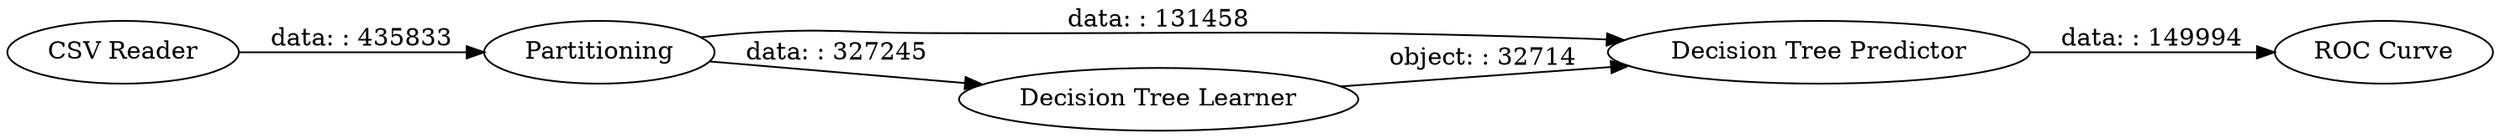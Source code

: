 digraph {
	"5807150389920776029_2" [label="CSV Reader"]
	"5807150389920776029_4" [label="Decision Tree Predictor"]
	"5807150389920776029_5" [label="ROC Curve"]
	"5807150389920776029_3" [label="Decision Tree Learner"]
	"5807150389920776029_1" [label=Partitioning]
	"5807150389920776029_4" -> "5807150389920776029_5" [label="data: : 149994"]
	"5807150389920776029_2" -> "5807150389920776029_1" [label="data: : 435833"]
	"5807150389920776029_3" -> "5807150389920776029_4" [label="object: : 32714"]
	"5807150389920776029_1" -> "5807150389920776029_3" [label="data: : 327245"]
	"5807150389920776029_1" -> "5807150389920776029_4" [label="data: : 131458"]
	rankdir=LR
}
